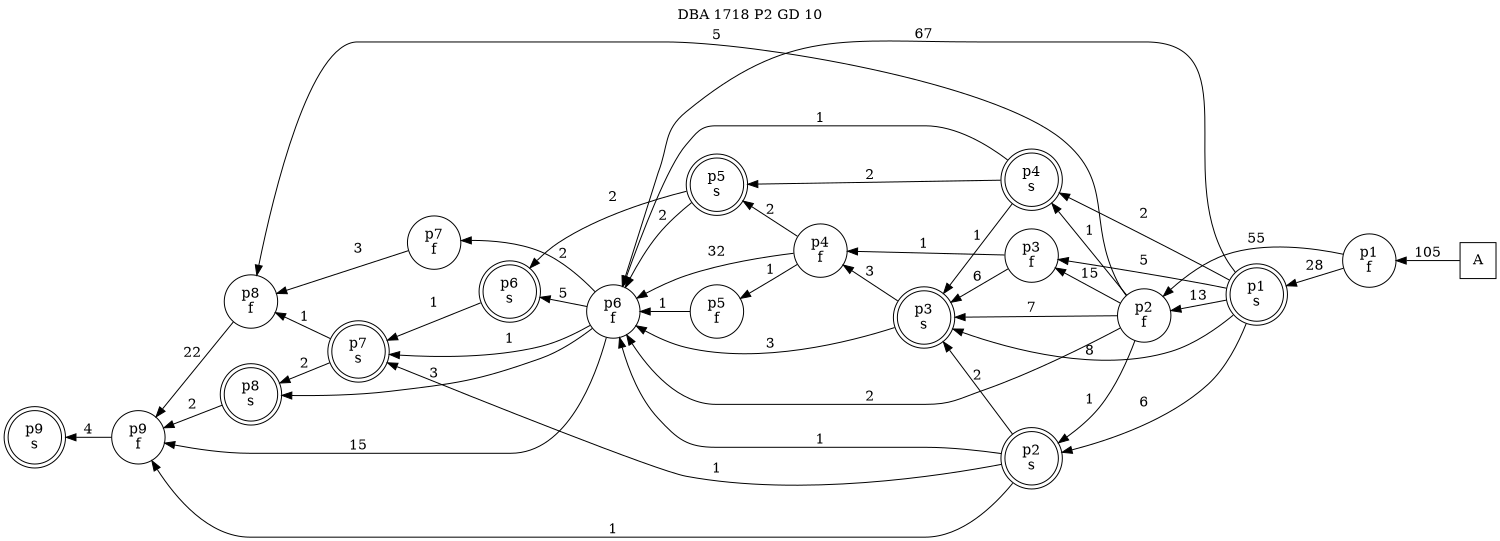 digraph DBA_1718_P2_GD_10_GOOD {
labelloc="tl"
label= " DBA 1718 P2 GD 10 "
rankdir="RL";
graph [ size=" 10 , 10 !"]

"A" [shape="square" label="A"]
"p1_f" [shape="circle" label="p1
f"]
"p1_s" [shape="doublecircle" label="p1
s"]
"p2_f" [shape="circle" label="p2
f"]
"p3_f" [shape="circle" label="p3
f"]
"p4_f" [shape="circle" label="p4
f"]
"p3_s" [shape="doublecircle" label="p3
s"]
"p5_f" [shape="circle" label="p5
f"]
"p6_f" [shape="circle" label="p6
f"]
"p7_f" [shape="circle" label="p7
f"]
"p8_f" [shape="circle" label="p8
f"]
"p9_f" [shape="circle" label="p9
f"]
"p5_s" [shape="doublecircle" label="p5
s"]
"p4_s" [shape="doublecircle" label="p4
s"]
"p7_s" [shape="doublecircle" label="p7
s"]
"p2_s" [shape="doublecircle" label="p2
s"]
"p8_s" [shape="doublecircle" label="p8
s"]
"p6_s" [shape="doublecircle" label="p6
s"]
"p9_s" [shape="doublecircle" label="p9
s"]
"A" -> "p1_f" [ label=105]
"p1_f" -> "p1_s" [ label=28]
"p1_f" -> "p2_f" [ label=55]
"p1_s" -> "p2_f" [ label=13]
"p1_s" -> "p3_f" [ label=5]
"p1_s" -> "p3_s" [ label=8]
"p1_s" -> "p6_f" [ label=67]
"p1_s" -> "p4_s" [ label=2]
"p1_s" -> "p2_s" [ label=6]
"p2_f" -> "p3_f" [ label=15]
"p2_f" -> "p3_s" [ label=7]
"p2_f" -> "p6_f" [ label=2]
"p2_f" -> "p8_f" [ label=5]
"p2_f" -> "p4_s" [ label=1]
"p2_f" -> "p2_s" [ label=1]
"p3_f" -> "p4_f" [ label=1]
"p3_f" -> "p3_s" [ label=6]
"p4_f" -> "p5_f" [ label=1]
"p4_f" -> "p6_f" [ label=32]
"p4_f" -> "p5_s" [ label=2]
"p3_s" -> "p4_f" [ label=3]
"p3_s" -> "p6_f" [ label=3]
"p5_f" -> "p6_f" [ label=1]
"p6_f" -> "p7_f" [ label=2]
"p6_f" -> "p9_f" [ label=15]
"p6_f" -> "p7_s" [ label=1]
"p6_f" -> "p8_s" [ label=3]
"p6_f" -> "p6_s" [ label=5]
"p7_f" -> "p8_f" [ label=3]
"p8_f" -> "p9_f" [ label=22]
"p9_f" -> "p9_s" [ label=4]
"p5_s" -> "p6_f" [ label=2]
"p5_s" -> "p6_s" [ label=2]
"p4_s" -> "p3_s" [ label=1]
"p4_s" -> "p6_f" [ label=1]
"p4_s" -> "p5_s" [ label=2]
"p7_s" -> "p8_f" [ label=1]
"p7_s" -> "p8_s" [ label=2]
"p2_s" -> "p3_s" [ label=2]
"p2_s" -> "p6_f" [ label=1]
"p2_s" -> "p9_f" [ label=1]
"p2_s" -> "p7_s" [ label=1]
"p8_s" -> "p9_f" [ label=2]
"p6_s" -> "p7_s" [ label=1]
}
